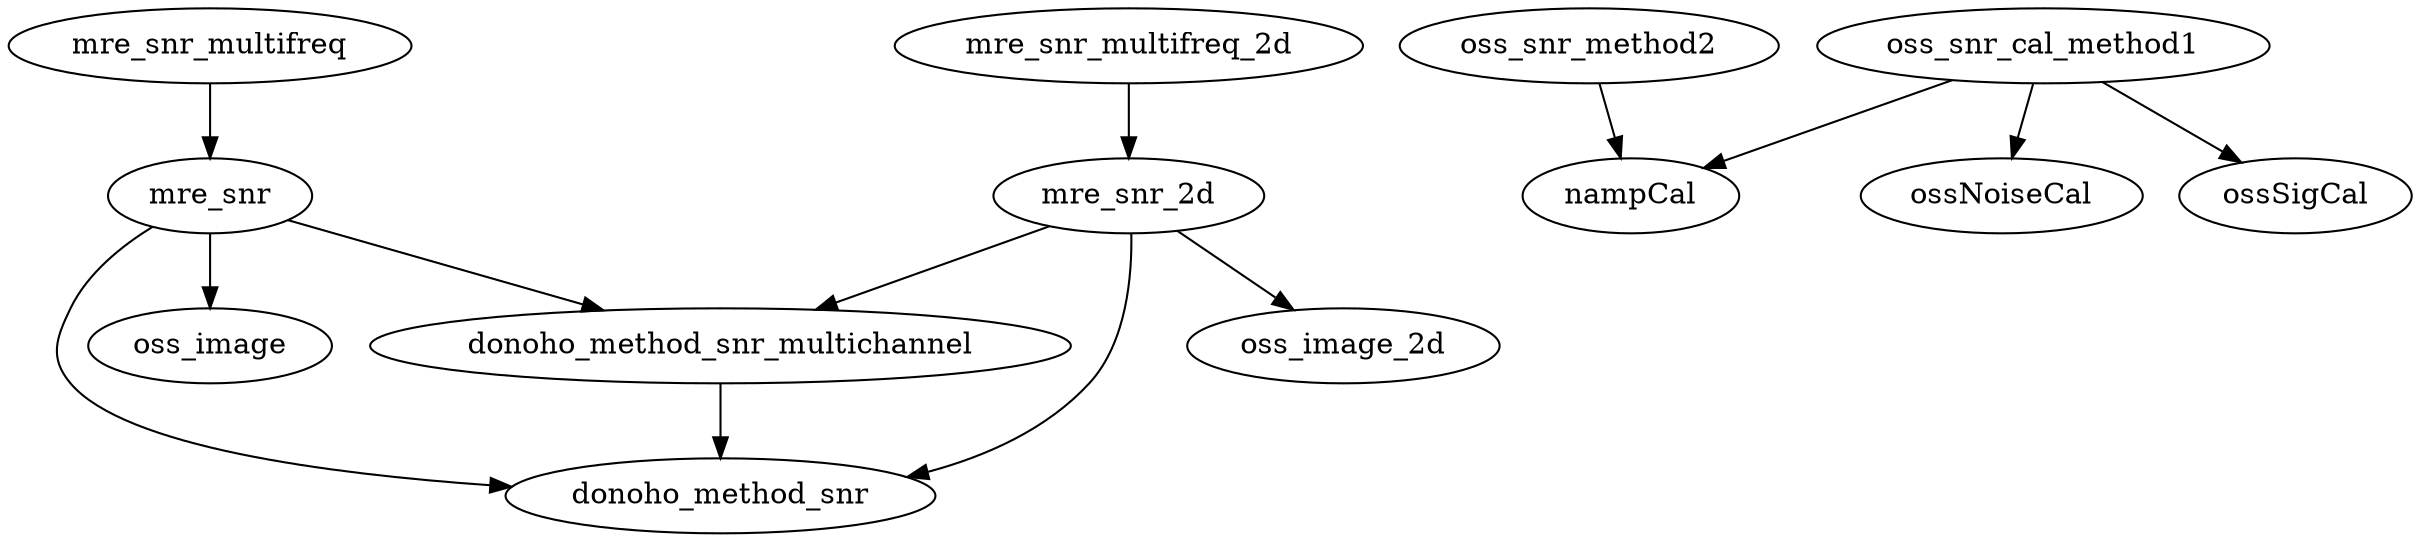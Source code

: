 /* Created by mdot for Matlab */
digraph m2html {
  donoho_method_snr_multichannel -> donoho_method_snr;
  mre_snr -> donoho_method_snr;
  mre_snr -> donoho_method_snr_multichannel;
  mre_snr -> oss_image;
  mre_snr_2d -> donoho_method_snr;
  mre_snr_2d -> donoho_method_snr_multichannel;
  mre_snr_2d -> oss_image_2d;
  mre_snr_multifreq -> mre_snr;
  mre_snr_multifreq_2d -> mre_snr_2d;
  oss_snr_cal_method1 -> nampCal;
  oss_snr_cal_method1 -> ossNoiseCal;
  oss_snr_cal_method1 -> ossSigCal;
  oss_snr_method2 -> nampCal;

  donoho_method_snr [URL="donoho_method_snr.html"];
  donoho_method_snr_multichannel [URL="donoho_method_snr_multichannel.html"];
  mre_snr [URL="mre_snr.html"];
  mre_snr_2d [URL="mre_snr_2d.html"];
  mre_snr_multifreq [URL="mre_snr_multifreq.html"];
  mre_snr_multifreq_2d [URL="mre_snr_multifreq_2d.html"];
  nampCal [URL="nampCal.html"];
  ossNoiseCal [URL="ossNoiseCal.html"];
  ossSigCal [URL="ossSigCal.html"];
  oss_image [URL="oss_image.html"];
  oss_image_2d [URL="oss_image_2d.html"];
  oss_snr_cal_method1 [URL="oss_snr_cal_method1.html"];
  oss_snr_method2 [URL="oss_snr_method2.html"];
}